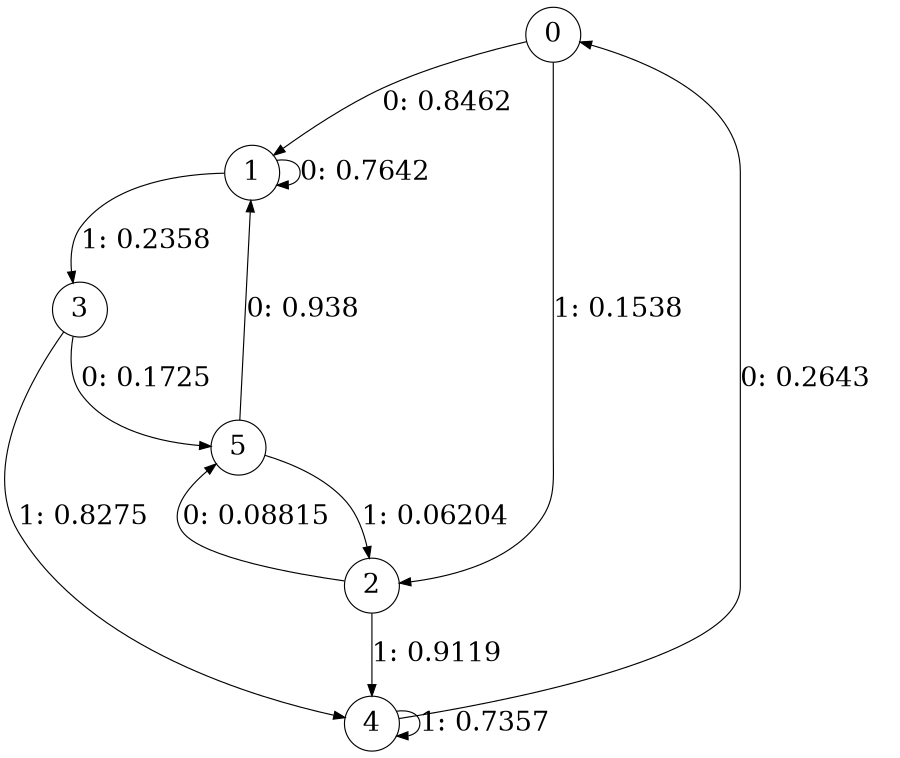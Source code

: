 digraph "ch10faceL4" {
size = "6,8.5";
ratio = "fill";
node [shape = circle];
node [fontsize = 24];
edge [fontsize = 24];
0 -> 1 [label = "0: 0.8462   "];
0 -> 2 [label = "1: 0.1538   "];
1 -> 1 [label = "0: 0.7642   "];
1 -> 3 [label = "1: 0.2358   "];
2 -> 5 [label = "0: 0.08815  "];
2 -> 4 [label = "1: 0.9119   "];
3 -> 5 [label = "0: 0.1725   "];
3 -> 4 [label = "1: 0.8275   "];
4 -> 0 [label = "0: 0.2643   "];
4 -> 4 [label = "1: 0.7357   "];
5 -> 1 [label = "0: 0.938    "];
5 -> 2 [label = "1: 0.06204  "];
}